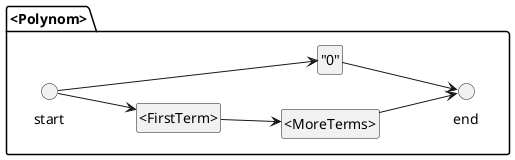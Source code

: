 @startuml
left to right direction
hide circle
hide empty methods
hide empty attributes
skinparam linetype polyline


namespace "<Polynom>" as Polynom {
    () start
    () end
    class "<FirstTerm>" as FirstTerm
    class "<MoreTerms>" as MoreTerms
    class ""0"" as zero
    start --> zero
    zero --> end
    start --> FirstTerm
    FirstTerm --> MoreTerms
    MoreTerms --> end
}
newpage
left to right direction
hide circle
hide empty methods
hide empty attributes
skinparam linetype polyline

namespace "<FirstTerm>" as FirstTerm {
    () start
    () end
    class "<Factor>" as Factor
    namespace "<OptionalSign>" as OptionalSign {
        () start
        () end
        class ""+"" as plus
        class ""-"" as minus

        start --> plus
        plus --> end
        start --> minus
        minus --> end
        start --> end
    }
    start --> OptionalSign
    OptionalSign --> Factor
    Factor --> end
}
newpage
left to right direction
hide circle
hide empty methods
hide empty attributes
skinparam linetype polyline

namespace "<MoreTerms>" as MoreTerms {
    () start
    () end
    class ""+"" as plus
    class ""-"" as minus
    class "<Factor>" as Factor
    class "<MoreTerms>" as MoreTerms

    start --> plus
    plus --> Factor
    Factor --> MoreTerms
    start --> minus
    minus --> Factor
    MoreTerms --> end
    start --> end
}


newpage
left to right direction
hide circle
hide empty methods
hide empty attributes
skinparam linetype polyline

namespace "<Factor>" as Factor {
    () start
    () end
    class ""x"" as x
    class "<PowerPart>" as PowerPart
    class "<ProperInteger>" as ProperInteger
    class "MaybeXPart" as MaybeXPart


    start -> ProperInteger
    ProperInteger -> MaybeXPart
    MaybeXPart --> end
    start --> x
    x --> PowerPart
    PowerPart --> end
}
newpage
left to right direction
hide circle
hide empty methods
hide empty attributes
skinparam linetype polyline

namespace "<MaybeXPart>" as MaybeXPart {
    () start
    () end
    class ""x"" as x
    class ""0"" as zero
    class "<PowerPart>" as PowerPart

    start --> x
    x --> PowerPart
    PowerPart --> end
    start --> zero
    zero --> end
    start --> end
}
newpage
left to right direction
hide circle
hide empty methods
hide empty attributes
skinparam linetype polyline

namespace "<PowerPart>" as PowerPart {
    () start
    () end
    class ""^"" as power
    class "<ProperInteger>" as ProperInteger

    start --> power
    power --> ProperInteger
    ProperInteger --> end
    start --> end
}
newpage
left to right direction
hide circle
hide empty methods
hide empty attributes
skinparam linetype polyline

namespace "<ProperInteger>" as ProperInteger {
    () start
    () end
    class "<StartsWith2To9Integer>" as StartsWith2To9Integer

    namespace "<StartsWith1Integer>" as StartsWith1Integer {
        () start
        () end
        class ""1"" as one
        class "<NonEmptyDigits>" as NonEmptyDigits

        start --> one
        one --> NonEmptyDigits
        NonEmptyDigits --> end
    }
    namespace "<StartsWith2To9Integer>" as StartsWith2To9Integer {


        () start
        () end
        class "<OptionalDigits>" as OptionalDigits
        class "<Digit2to9>" as Digit2to9


        start --> Digit2to9
        Digit2to9 --> OptionalDigits
        OptionalDigits --> end
    }

    start --> StartsWith1Integer
    StartsWith1Integer --> end
    start --> StartsWith2To9Integer
    StartsWith2To9Integer --> end
}
newpage
left to right direction
hide circle
hide empty methods
hide empty attributes
skinparam linetype polyline

namespace "<NonEmptyDigits>" as NonEmptyDigits {
    () start
    () end
    class "<Digit>" as Digit
    class "<OptionalDigits>" as OptionalDigits

    start --> Digit
    Digit --> OptionalDigits
    OptionalDigits --> end
}
newpage
left to right direction
hide circle
hide empty methods
hide empty attributes
skinparam linetype polyline

namespace "<OptionalDigits>" as OptionalDigits {
    () start
    () end
    class "<Digit>" as Digit
    class "<OptionalDigits>" as OptionalDigits

    start --> Digit
    Digit --> OptionalDigits
    OptionalDigits --> end
    start --> end
}
newpage
left to right direction
hide circle
hide empty methods
hide empty attributes
skinparam linetype polyline

namespace "<Digit>" as Digit {
    () start
    () end
    class ""0"" as zero
    class ""1"" as one
    class ""2"" as two
    class ""3"" as three
    class ""4"" as four
    class ""5"" as five
    class ""6"" as six
    class ""7"" as seven
    class ""8"" as eight
    class ""9"" as nine

    start --> zero
    start --> one
    start --> two
    start --> three
    start --> four
    start --> five
    start --> six
    start --> seven
    start --> eight
    start --> nine
    zero --> end
    one --> end
    two --> end
    three --> end
    four --> end
    five --> end
    six --> end
    seven --> end
    eight --> end
    nine --> end
}
newpage
left to right direction
hide circle
hide empty methods
hide empty attributes
skinparam linetype polyline

namespace "<Digit2to9>" as Digit2to9 {
    () start
    () end
    class ""2"" as two
    class ""3"" as three
    class ""4"" as four
    class ""5"" as five
    class ""6"" as six
    class ""7"" as seven
    class ""8"" as eight
    class ""9"" as nine

    start --> two
    two --> end
    start --> three
    three --> end
    start --> four
    four --> end
    start --> five
    five --> end
    start --> six
    six --> end
    start --> seven
    seven --> end
    start --> eight
    eight --> end
    start --> nine
    nine --> end
}
@enduml
